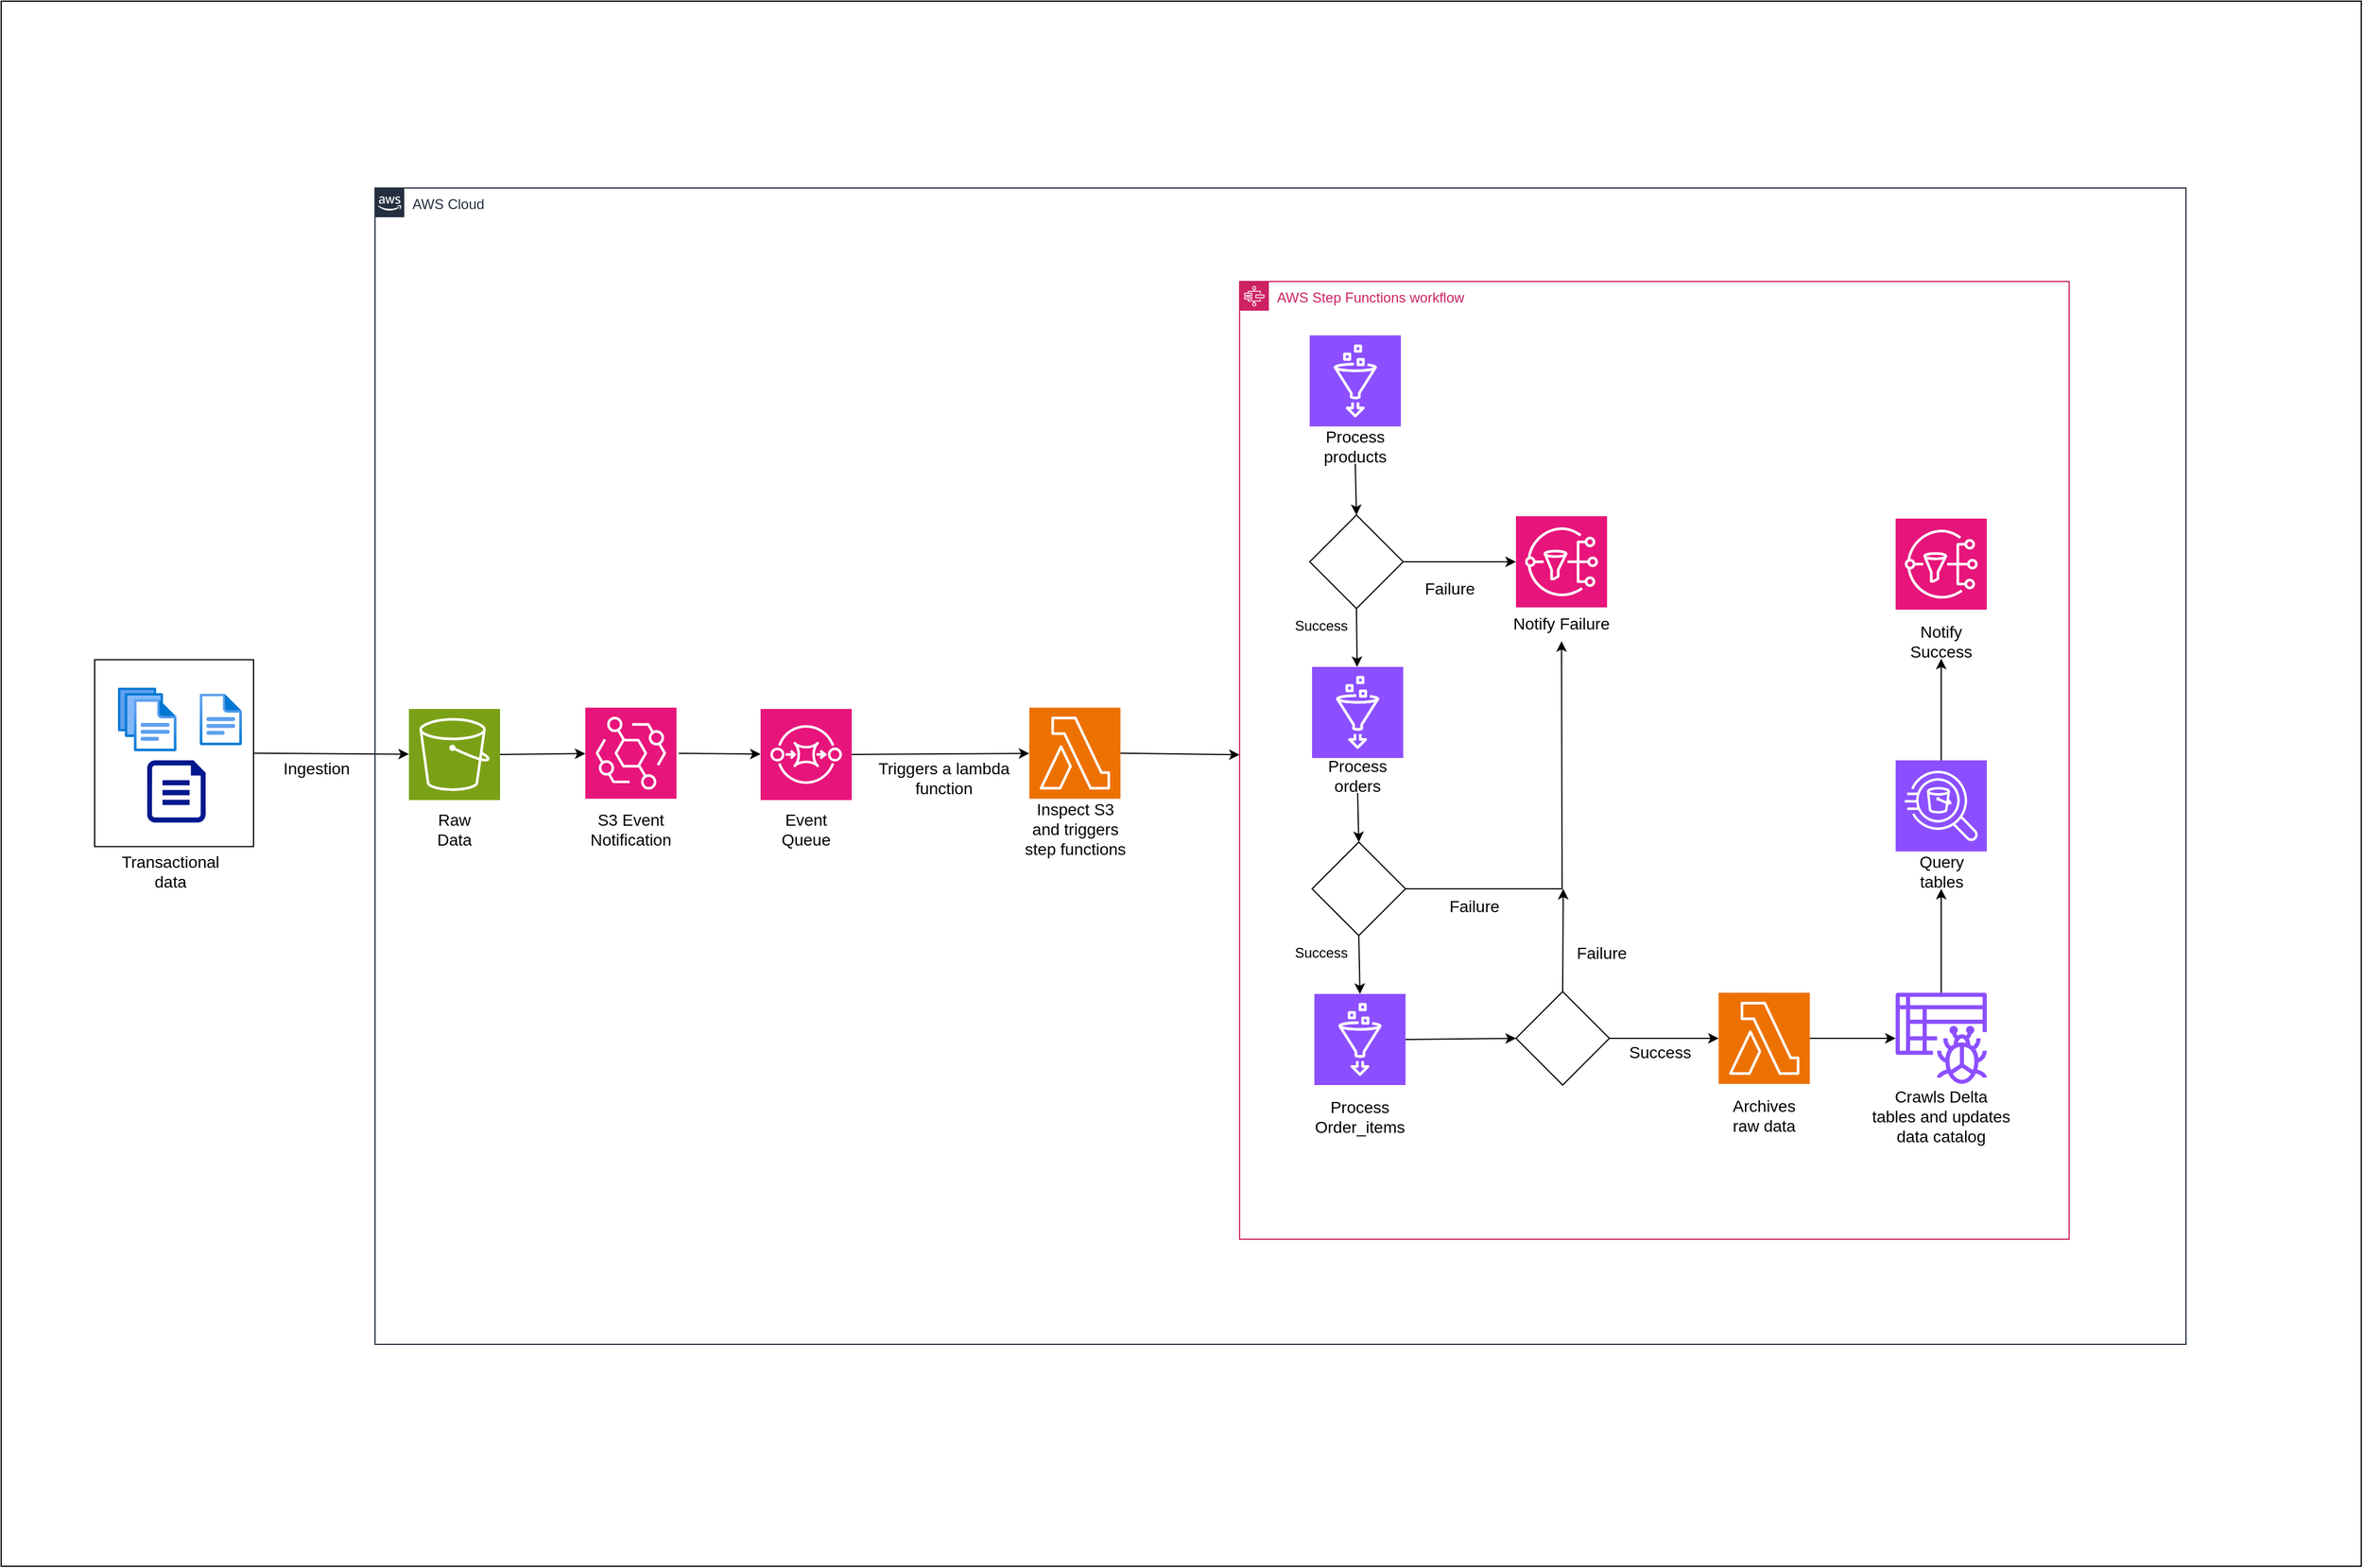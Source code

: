 <mxfile version="26.2.10">
  <diagram name="Page-1" id="5wKNP8aUFzijOuhM5lUm">
    <mxGraphModel dx="4161" dy="2815" grid="1" gridSize="10" guides="1" tooltips="1" connect="1" arrows="1" fold="1" page="1" pageScale="1" pageWidth="827" pageHeight="1169" math="0" shadow="0">
      <root>
        <mxCell id="0" />
        <mxCell id="1" parent="0" />
        <mxCell id="vCFODZUsmYFsD2zQnXCB-66" value="" style="rounded=0;whiteSpace=wrap;html=1;" vertex="1" parent="1">
          <mxGeometry x="-20" y="-300" width="2020" height="1340" as="geometry" />
        </mxCell>
        <mxCell id="vCFODZUsmYFsD2zQnXCB-4" value="" style="rounded=0;whiteSpace=wrap;html=1;" vertex="1" parent="1">
          <mxGeometry x="60" y="263.83" width="136" height="160" as="geometry" />
        </mxCell>
        <mxCell id="vCFODZUsmYFsD2zQnXCB-1" value="" style="image;aspect=fixed;html=1;points=[];align=center;fontSize=12;image=img/lib/azure2/general/Files.svg;" vertex="1" parent="1">
          <mxGeometry x="80" y="287.65" width="50" height="54.69" as="geometry" />
        </mxCell>
        <mxCell id="vCFODZUsmYFsD2zQnXCB-2" value="" style="image;aspect=fixed;html=1;points=[];align=center;fontSize=12;image=img/lib/azure2/general/File.svg;" vertex="1" parent="1">
          <mxGeometry x="150" y="292.82" width="36" height="44.36" as="geometry" />
        </mxCell>
        <mxCell id="vCFODZUsmYFsD2zQnXCB-3" value="" style="sketch=0;aspect=fixed;pointerEvents=1;shadow=0;dashed=0;html=1;strokeColor=none;labelPosition=center;verticalLabelPosition=bottom;verticalAlign=top;align=center;fillColor=#00188D;shape=mxgraph.azure.file" vertex="1" parent="1">
          <mxGeometry x="105" y="350" width="50" height="53.19" as="geometry" />
        </mxCell>
        <mxCell id="vCFODZUsmYFsD2zQnXCB-5" value="" style="endArrow=classic;html=1;rounded=0;exitX=1;exitY=0.5;exitDx=0;exitDy=0;" edge="1" parent="1" source="vCFODZUsmYFsD2zQnXCB-4" target="vCFODZUsmYFsD2zQnXCB-6">
          <mxGeometry width="50" height="50" relative="1" as="geometry">
            <mxPoint x="280" y="349" as="sourcePoint" />
            <mxPoint x="320" y="345" as="targetPoint" />
          </mxGeometry>
        </mxCell>
        <mxCell id="vCFODZUsmYFsD2zQnXCB-6" value="" style="sketch=0;points=[[0,0,0],[0.25,0,0],[0.5,0,0],[0.75,0,0],[1,0,0],[0,1,0],[0.25,1,0],[0.5,1,0],[0.75,1,0],[1,1,0],[0,0.25,0],[0,0.5,0],[0,0.75,0],[1,0.25,0],[1,0.5,0],[1,0.75,0]];outlineConnect=0;fontColor=#232F3E;fillColor=#7AA116;strokeColor=#ffffff;dashed=0;verticalLabelPosition=bottom;verticalAlign=top;align=center;html=1;fontSize=12;fontStyle=0;aspect=fixed;shape=mxgraph.aws4.resourceIcon;resIcon=mxgraph.aws4.s3;" vertex="1" parent="1">
          <mxGeometry x="329" y="306" width="78" height="78" as="geometry" />
        </mxCell>
        <mxCell id="vCFODZUsmYFsD2zQnXCB-7" value="&lt;font style=&quot;font-size: 14px;&quot;&gt;Transactional data&lt;/font&gt;" style="text;html=1;align=center;verticalAlign=middle;whiteSpace=wrap;rounded=0;" vertex="1" parent="1">
          <mxGeometry x="95" y="430" width="60" height="30" as="geometry" />
        </mxCell>
        <mxCell id="vCFODZUsmYFsD2zQnXCB-8" value="&lt;font style=&quot;font-size: 14px;&quot;&gt;Ingestion&lt;/font&gt;" style="text;html=1;align=center;verticalAlign=middle;whiteSpace=wrap;rounded=0;" vertex="1" parent="1">
          <mxGeometry x="220" y="342.34" width="60" height="30" as="geometry" />
        </mxCell>
        <mxCell id="vCFODZUsmYFsD2zQnXCB-9" value="&lt;font style=&quot;font-size: 14px;&quot;&gt;Raw Data&lt;/font&gt;" style="text;html=1;align=center;verticalAlign=middle;whiteSpace=wrap;rounded=0;" vertex="1" parent="1">
          <mxGeometry x="338" y="393.83" width="60" height="30" as="geometry" />
        </mxCell>
        <mxCell id="vCFODZUsmYFsD2zQnXCB-10" value="" style="endArrow=classic;html=1;rounded=0;exitX=1;exitY=0.5;exitDx=0;exitDy=0;exitPerimeter=0;" edge="1" parent="1" source="vCFODZUsmYFsD2zQnXCB-6" target="vCFODZUsmYFsD2zQnXCB-11">
          <mxGeometry width="50" height="50" relative="1" as="geometry">
            <mxPoint x="440" y="350" as="sourcePoint" />
            <mxPoint x="490" y="345" as="targetPoint" />
          </mxGeometry>
        </mxCell>
        <mxCell id="vCFODZUsmYFsD2zQnXCB-11" value="" style="sketch=0;points=[[0,0,0],[0.25,0,0],[0.5,0,0],[0.75,0,0],[1,0,0],[0,1,0],[0.25,1,0],[0.5,1,0],[0.75,1,0],[1,1,0],[0,0.25,0],[0,0.5,0],[0,0.75,0],[1,0.25,0],[1,0.5,0],[1,0.75,0]];outlineConnect=0;fontColor=#232F3E;fillColor=#E7157B;strokeColor=#ffffff;dashed=0;verticalLabelPosition=bottom;verticalAlign=top;align=center;html=1;fontSize=12;fontStyle=0;aspect=fixed;shape=mxgraph.aws4.resourceIcon;resIcon=mxgraph.aws4.eventbridge;" vertex="1" parent="1">
          <mxGeometry x="480" y="304.83" width="78" height="78" as="geometry" />
        </mxCell>
        <mxCell id="vCFODZUsmYFsD2zQnXCB-12" value="&lt;font style=&quot;font-size: 14px;&quot;&gt;S3 Event Notification&lt;/font&gt;" style="text;html=1;align=center;verticalAlign=middle;whiteSpace=wrap;rounded=0;" vertex="1" parent="1">
          <mxGeometry x="489" y="393.83" width="60" height="30" as="geometry" />
        </mxCell>
        <mxCell id="vCFODZUsmYFsD2zQnXCB-13" value="" style="endArrow=classic;html=1;rounded=0;" edge="1" parent="1" target="vCFODZUsmYFsD2zQnXCB-14">
          <mxGeometry width="50" height="50" relative="1" as="geometry">
            <mxPoint x="560" y="344" as="sourcePoint" />
            <mxPoint x="640" y="344" as="targetPoint" />
          </mxGeometry>
        </mxCell>
        <mxCell id="vCFODZUsmYFsD2zQnXCB-14" value="" style="sketch=0;points=[[0,0,0],[0.25,0,0],[0.5,0,0],[0.75,0,0],[1,0,0],[0,1,0],[0.25,1,0],[0.5,1,0],[0.75,1,0],[1,1,0],[0,0.25,0],[0,0.5,0],[0,0.75,0],[1,0.25,0],[1,0.5,0],[1,0.75,0]];outlineConnect=0;fontColor=#232F3E;fillColor=#E7157B;strokeColor=#ffffff;dashed=0;verticalLabelPosition=bottom;verticalAlign=top;align=center;html=1;fontSize=12;fontStyle=0;aspect=fixed;shape=mxgraph.aws4.resourceIcon;resIcon=mxgraph.aws4.sqs;" vertex="1" parent="1">
          <mxGeometry x="630" y="306" width="78" height="78" as="geometry" />
        </mxCell>
        <mxCell id="vCFODZUsmYFsD2zQnXCB-15" value="&lt;font style=&quot;font-size: 14px;&quot;&gt;Event Queue&lt;/font&gt;" style="text;html=1;align=center;verticalAlign=middle;whiteSpace=wrap;rounded=0;" vertex="1" parent="1">
          <mxGeometry x="639" y="393.83" width="60" height="30" as="geometry" />
        </mxCell>
        <mxCell id="vCFODZUsmYFsD2zQnXCB-16" value="" style="endArrow=classic;html=1;rounded=0;exitX=1;exitY=0.5;exitDx=0;exitDy=0;exitPerimeter=0;" edge="1" parent="1" source="vCFODZUsmYFsD2zQnXCB-14" target="vCFODZUsmYFsD2zQnXCB-17">
          <mxGeometry width="50" height="50" relative="1" as="geometry">
            <mxPoint x="810" y="368.83" as="sourcePoint" />
            <mxPoint x="780" y="345" as="targetPoint" />
          </mxGeometry>
        </mxCell>
        <mxCell id="vCFODZUsmYFsD2zQnXCB-17" value="" style="sketch=0;points=[[0,0,0],[0.25,0,0],[0.5,0,0],[0.75,0,0],[1,0,0],[0,1,0],[0.25,1,0],[0.5,1,0],[0.75,1,0],[1,1,0],[0,0.25,0],[0,0.5,0],[0,0.75,0],[1,0.25,0],[1,0.5,0],[1,0.75,0]];outlineConnect=0;fontColor=#232F3E;fillColor=#ED7100;strokeColor=#ffffff;dashed=0;verticalLabelPosition=bottom;verticalAlign=top;align=center;html=1;fontSize=12;fontStyle=0;aspect=fixed;shape=mxgraph.aws4.resourceIcon;resIcon=mxgraph.aws4.lambda;" vertex="1" parent="1">
          <mxGeometry x="860" y="304.83" width="78" height="78" as="geometry" />
        </mxCell>
        <mxCell id="vCFODZUsmYFsD2zQnXCB-18" value="&lt;font style=&quot;font-size: 14px;&quot;&gt;Inspect S3 and triggers step functions&lt;/font&gt;" style="text;html=1;align=center;verticalAlign=middle;whiteSpace=wrap;rounded=0;" vertex="1" parent="1">
          <mxGeometry x="853.5" y="393.83" width="91" height="30" as="geometry" />
        </mxCell>
        <mxCell id="vCFODZUsmYFsD2zQnXCB-19" value="&lt;font style=&quot;font-size: 14px;&quot;&gt;Triggers a lambda function&lt;/font&gt;" style="text;html=1;align=center;verticalAlign=middle;whiteSpace=wrap;rounded=0;" vertex="1" parent="1">
          <mxGeometry x="727" y="350" width="120" height="30" as="geometry" />
        </mxCell>
        <mxCell id="vCFODZUsmYFsD2zQnXCB-20" value="AWS Step Functions workflow" style="points=[[0,0],[0.25,0],[0.5,0],[0.75,0],[1,0],[1,0.25],[1,0.5],[1,0.75],[1,1],[0.75,1],[0.5,1],[0.25,1],[0,1],[0,0.75],[0,0.5],[0,0.25]];outlineConnect=0;gradientColor=none;html=1;whiteSpace=wrap;fontSize=12;fontStyle=0;container=1;pointerEvents=0;collapsible=0;recursiveResize=0;shape=mxgraph.aws4.group;grIcon=mxgraph.aws4.group_aws_step_functions_workflow;strokeColor=#CD2264;fillColor=none;verticalAlign=top;align=left;spacingLeft=30;fontColor=#CD2264;dashed=0;" vertex="1" parent="1">
          <mxGeometry x="1040" y="-60" width="710" height="820" as="geometry" />
        </mxCell>
        <mxCell id="vCFODZUsmYFsD2zQnXCB-22" value="" style="sketch=0;points=[[0,0,0],[0.25,0,0],[0.5,0,0],[0.75,0,0],[1,0,0],[0,1,0],[0.25,1,0],[0.5,1,0],[0.75,1,0],[1,1,0],[0,0.25,0],[0,0.5,0],[0,0.75,0],[1,0.25,0],[1,0.5,0],[1,0.75,0]];outlineConnect=0;fontColor=#232F3E;fillColor=#8C4FFF;strokeColor=#ffffff;dashed=0;verticalLabelPosition=bottom;verticalAlign=top;align=center;html=1;fontSize=12;fontStyle=0;aspect=fixed;shape=mxgraph.aws4.resourceIcon;resIcon=mxgraph.aws4.glue;" vertex="1" parent="vCFODZUsmYFsD2zQnXCB-20">
          <mxGeometry x="60" y="46.17" width="78" height="78" as="geometry" />
        </mxCell>
        <mxCell id="vCFODZUsmYFsD2zQnXCB-23" value="&lt;font style=&quot;font-size: 14px;&quot;&gt;Process products&lt;/font&gt;" style="text;html=1;align=center;verticalAlign=middle;whiteSpace=wrap;rounded=0;" vertex="1" parent="vCFODZUsmYFsD2zQnXCB-20">
          <mxGeometry x="69" y="126.17" width="60" height="30" as="geometry" />
        </mxCell>
        <mxCell id="vCFODZUsmYFsD2zQnXCB-24" value="" style="sketch=0;points=[[0,0,0],[0.25,0,0],[0.5,0,0],[0.75,0,0],[1,0,0],[0,1,0],[0.25,1,0],[0.5,1,0],[0.75,1,0],[1,1,0],[0,0.25,0],[0,0.5,0],[0,0.75,0],[1,0.25,0],[1,0.5,0],[1,0.75,0]];outlineConnect=0;fontColor=#232F3E;fillColor=#8C4FFF;strokeColor=#ffffff;dashed=0;verticalLabelPosition=bottom;verticalAlign=top;align=center;html=1;fontSize=12;fontStyle=0;aspect=fixed;shape=mxgraph.aws4.resourceIcon;resIcon=mxgraph.aws4.glue;" vertex="1" parent="vCFODZUsmYFsD2zQnXCB-20">
          <mxGeometry x="62" y="330" width="78" height="78" as="geometry" />
        </mxCell>
        <mxCell id="vCFODZUsmYFsD2zQnXCB-25" value="" style="sketch=0;points=[[0,0,0],[0.25,0,0],[0.5,0,0],[0.75,0,0],[1,0,0],[0,1,0],[0.25,1,0],[0.5,1,0],[0.75,1,0],[1,1,0],[0,0.25,0],[0,0.5,0],[0,0.75,0],[1,0.25,0],[1,0.5,0],[1,0.75,0]];outlineConnect=0;fontColor=#232F3E;fillColor=#8C4FFF;strokeColor=#ffffff;dashed=0;verticalLabelPosition=bottom;verticalAlign=top;align=center;html=1;fontSize=12;fontStyle=0;aspect=fixed;shape=mxgraph.aws4.resourceIcon;resIcon=mxgraph.aws4.glue;" vertex="1" parent="vCFODZUsmYFsD2zQnXCB-20">
          <mxGeometry x="64" y="610" width="78" height="78" as="geometry" />
        </mxCell>
        <mxCell id="vCFODZUsmYFsD2zQnXCB-26" value="&lt;font style=&quot;font-size: 14px;&quot;&gt;Process orders&lt;/font&gt;" style="text;html=1;align=center;verticalAlign=middle;whiteSpace=wrap;rounded=0;" vertex="1" parent="vCFODZUsmYFsD2zQnXCB-20">
          <mxGeometry x="71" y="408" width="60" height="30" as="geometry" />
        </mxCell>
        <mxCell id="vCFODZUsmYFsD2zQnXCB-27" value="&lt;font style=&quot;font-size: 14px;&quot;&gt;Process Order_items&lt;/font&gt;" style="text;html=1;align=center;verticalAlign=middle;whiteSpace=wrap;rounded=0;" vertex="1" parent="vCFODZUsmYFsD2zQnXCB-20">
          <mxGeometry x="73" y="700" width="60" height="30" as="geometry" />
        </mxCell>
        <mxCell id="vCFODZUsmYFsD2zQnXCB-28" value="" style="rhombus;whiteSpace=wrap;html=1;" vertex="1" parent="vCFODZUsmYFsD2zQnXCB-20">
          <mxGeometry x="60" y="200" width="80" height="80" as="geometry" />
        </mxCell>
        <mxCell id="vCFODZUsmYFsD2zQnXCB-29" value="" style="endArrow=classic;html=1;rounded=0;exitX=0.5;exitY=1;exitDx=0;exitDy=0;entryX=0.5;entryY=0;entryDx=0;entryDy=0;" edge="1" parent="vCFODZUsmYFsD2zQnXCB-20" source="vCFODZUsmYFsD2zQnXCB-23" target="vCFODZUsmYFsD2zQnXCB-28">
          <mxGeometry width="50" height="50" relative="1" as="geometry">
            <mxPoint x="191" y="174.17" as="sourcePoint" />
            <mxPoint x="241" y="124.17" as="targetPoint" />
          </mxGeometry>
        </mxCell>
        <mxCell id="vCFODZUsmYFsD2zQnXCB-30" value="" style="endArrow=classic;html=1;rounded=0;exitX=0.5;exitY=1;exitDx=0;exitDy=0;" edge="1" parent="vCFODZUsmYFsD2zQnXCB-20" source="vCFODZUsmYFsD2zQnXCB-28" target="vCFODZUsmYFsD2zQnXCB-24">
          <mxGeometry width="50" height="50" relative="1" as="geometry">
            <mxPoint x="160" y="300" as="sourcePoint" />
            <mxPoint x="160" y="364" as="targetPoint" />
          </mxGeometry>
        </mxCell>
        <mxCell id="vCFODZUsmYFsD2zQnXCB-31" value="Success" style="text;html=1;align=center;verticalAlign=middle;whiteSpace=wrap;rounded=0;" vertex="1" parent="vCFODZUsmYFsD2zQnXCB-20">
          <mxGeometry x="40" y="280" width="60" height="30" as="geometry" />
        </mxCell>
        <mxCell id="vCFODZUsmYFsD2zQnXCB-34" value="" style="sketch=0;points=[[0,0,0],[0.25,0,0],[0.5,0,0],[0.75,0,0],[1,0,0],[0,1,0],[0.25,1,0],[0.5,1,0],[0.75,1,0],[1,1,0],[0,0.25,0],[0,0.5,0],[0,0.75,0],[1,0.25,0],[1,0.5,0],[1,0.75,0]];outlineConnect=0;fontColor=#232F3E;fillColor=#E7157B;strokeColor=#ffffff;dashed=0;verticalLabelPosition=bottom;verticalAlign=top;align=center;html=1;fontSize=12;fontStyle=0;aspect=fixed;shape=mxgraph.aws4.resourceIcon;resIcon=mxgraph.aws4.sns;" vertex="1" parent="vCFODZUsmYFsD2zQnXCB-20">
          <mxGeometry x="236.5" y="201" width="78" height="78" as="geometry" />
        </mxCell>
        <mxCell id="vCFODZUsmYFsD2zQnXCB-33" value="" style="endArrow=classic;html=1;rounded=0;exitX=1;exitY=0.5;exitDx=0;exitDy=0;" edge="1" parent="vCFODZUsmYFsD2zQnXCB-20" source="vCFODZUsmYFsD2zQnXCB-28" target="vCFODZUsmYFsD2zQnXCB-34">
          <mxGeometry width="50" height="50" relative="1" as="geometry">
            <mxPoint x="191" y="270" as="sourcePoint" />
            <mxPoint x="241" y="220" as="targetPoint" />
          </mxGeometry>
        </mxCell>
        <mxCell id="vCFODZUsmYFsD2zQnXCB-35" value="&lt;font style=&quot;font-size: 14px;&quot;&gt;Notify Failure&lt;/font&gt;" style="text;html=1;align=center;verticalAlign=middle;whiteSpace=wrap;rounded=0;" vertex="1" parent="vCFODZUsmYFsD2zQnXCB-20">
          <mxGeometry x="230" y="278" width="91" height="30" as="geometry" />
        </mxCell>
        <mxCell id="vCFODZUsmYFsD2zQnXCB-36" value="&lt;font style=&quot;font-size: 14px;&quot;&gt;Failure&lt;/font&gt;" style="text;html=1;align=center;verticalAlign=middle;whiteSpace=wrap;rounded=0;" vertex="1" parent="vCFODZUsmYFsD2zQnXCB-20">
          <mxGeometry x="150" y="248" width="60" height="30" as="geometry" />
        </mxCell>
        <mxCell id="vCFODZUsmYFsD2zQnXCB-37" value="" style="rhombus;whiteSpace=wrap;html=1;" vertex="1" parent="vCFODZUsmYFsD2zQnXCB-20">
          <mxGeometry x="62" y="480" width="80" height="80" as="geometry" />
        </mxCell>
        <mxCell id="vCFODZUsmYFsD2zQnXCB-38" value="" style="endArrow=classic;html=1;rounded=0;exitX=0.5;exitY=1;exitDx=0;exitDy=0;entryX=0.5;entryY=0;entryDx=0;entryDy=0;" edge="1" parent="vCFODZUsmYFsD2zQnXCB-20" source="vCFODZUsmYFsD2zQnXCB-26" target="vCFODZUsmYFsD2zQnXCB-37">
          <mxGeometry width="50" height="50" relative="1" as="geometry">
            <mxPoint x="200" y="480" as="sourcePoint" />
            <mxPoint x="200" y="544" as="targetPoint" />
          </mxGeometry>
        </mxCell>
        <mxCell id="vCFODZUsmYFsD2zQnXCB-39" value="Success" style="text;html=1;align=center;verticalAlign=middle;whiteSpace=wrap;rounded=0;" vertex="1" parent="vCFODZUsmYFsD2zQnXCB-20">
          <mxGeometry x="40" y="560" width="60" height="30" as="geometry" />
        </mxCell>
        <mxCell id="vCFODZUsmYFsD2zQnXCB-40" value="" style="endArrow=classic;html=1;rounded=0;exitX=0.5;exitY=1;exitDx=0;exitDy=0;entryX=0.5;entryY=0;entryDx=0;entryDy=0;entryPerimeter=0;" edge="1" parent="vCFODZUsmYFsD2zQnXCB-20" source="vCFODZUsmYFsD2zQnXCB-37" target="vCFODZUsmYFsD2zQnXCB-25">
          <mxGeometry width="50" height="50" relative="1" as="geometry">
            <mxPoint x="89" y="690" as="sourcePoint" />
            <mxPoint x="90" y="770" as="targetPoint" />
          </mxGeometry>
        </mxCell>
        <mxCell id="vCFODZUsmYFsD2zQnXCB-41" value="" style="rhombus;whiteSpace=wrap;html=1;" vertex="1" parent="vCFODZUsmYFsD2zQnXCB-20">
          <mxGeometry x="236.5" y="608" width="80" height="80" as="geometry" />
        </mxCell>
        <mxCell id="vCFODZUsmYFsD2zQnXCB-42" value="" style="endArrow=classic;html=1;rounded=0;entryX=0;entryY=0.5;entryDx=0;entryDy=0;exitX=1;exitY=0.5;exitDx=0;exitDy=0;exitPerimeter=0;" edge="1" parent="vCFODZUsmYFsD2zQnXCB-20" source="vCFODZUsmYFsD2zQnXCB-25" target="vCFODZUsmYFsD2zQnXCB-41">
          <mxGeometry width="50" height="50" relative="1" as="geometry">
            <mxPoint x="112" y="570" as="sourcePoint" />
            <mxPoint x="113" y="620" as="targetPoint" />
          </mxGeometry>
        </mxCell>
        <mxCell id="vCFODZUsmYFsD2zQnXCB-43" value="" style="endArrow=classic;html=1;rounded=0;exitX=1;exitY=0.5;exitDx=0;exitDy=0;" edge="1" parent="vCFODZUsmYFsD2zQnXCB-20" source="vCFODZUsmYFsD2zQnXCB-37" target="vCFODZUsmYFsD2zQnXCB-35">
          <mxGeometry width="50" height="50" relative="1" as="geometry">
            <mxPoint x="150" y="440" as="sourcePoint" />
            <mxPoint x="200" y="390" as="targetPoint" />
            <Array as="points">
              <mxPoint x="276" y="520" />
            </Array>
          </mxGeometry>
        </mxCell>
        <mxCell id="vCFODZUsmYFsD2zQnXCB-44" value="&lt;font style=&quot;font-size: 14px;&quot;&gt;Failure&lt;/font&gt;" style="text;html=1;align=center;verticalAlign=middle;whiteSpace=wrap;rounded=0;" vertex="1" parent="vCFODZUsmYFsD2zQnXCB-20">
          <mxGeometry x="171" y="520" width="60" height="30" as="geometry" />
        </mxCell>
        <mxCell id="vCFODZUsmYFsD2zQnXCB-45" value="" style="endArrow=classic;html=1;rounded=0;exitX=0.5;exitY=0;exitDx=0;exitDy=0;" edge="1" parent="vCFODZUsmYFsD2zQnXCB-20" source="vCFODZUsmYFsD2zQnXCB-41">
          <mxGeometry width="50" height="50" relative="1" as="geometry">
            <mxPoint x="266.5" y="600" as="sourcePoint" />
            <mxPoint x="277" y="520" as="targetPoint" />
          </mxGeometry>
        </mxCell>
        <mxCell id="vCFODZUsmYFsD2zQnXCB-46" value="&lt;font style=&quot;font-size: 14px;&quot;&gt;Success&lt;/font&gt;" style="text;html=1;align=center;verticalAlign=middle;whiteSpace=wrap;rounded=0;" vertex="1" parent="vCFODZUsmYFsD2zQnXCB-20">
          <mxGeometry x="330" y="645" width="60" height="30" as="geometry" />
        </mxCell>
        <mxCell id="vCFODZUsmYFsD2zQnXCB-47" value="&lt;font style=&quot;font-size: 14px;&quot;&gt;Failure&lt;/font&gt;" style="text;html=1;align=center;verticalAlign=middle;whiteSpace=wrap;rounded=0;" vertex="1" parent="vCFODZUsmYFsD2zQnXCB-20">
          <mxGeometry x="280" y="560" width="60" height="30" as="geometry" />
        </mxCell>
        <mxCell id="vCFODZUsmYFsD2zQnXCB-48" value="" style="endArrow=classic;html=1;rounded=0;exitX=1;exitY=0.5;exitDx=0;exitDy=0;entryX=0;entryY=0.5;entryDx=0;entryDy=0;entryPerimeter=0;" edge="1" parent="vCFODZUsmYFsD2zQnXCB-20" source="vCFODZUsmYFsD2zQnXCB-41" target="vCFODZUsmYFsD2zQnXCB-60">
          <mxGeometry width="50" height="50" relative="1" as="geometry">
            <mxPoint x="330.0" y="644.04" as="sourcePoint" />
            <mxPoint x="420" y="648" as="targetPoint" />
          </mxGeometry>
        </mxCell>
        <mxCell id="vCFODZUsmYFsD2zQnXCB-49" value="" style="sketch=0;outlineConnect=0;fontColor=#232F3E;gradientColor=none;fillColor=#8C4FFF;strokeColor=none;dashed=0;verticalLabelPosition=bottom;verticalAlign=top;align=center;html=1;fontSize=12;fontStyle=0;aspect=fixed;pointerEvents=1;shape=mxgraph.aws4.glue_crawlers;" vertex="1" parent="vCFODZUsmYFsD2zQnXCB-20">
          <mxGeometry x="561.5" y="609" width="78" height="78" as="geometry" />
        </mxCell>
        <mxCell id="vCFODZUsmYFsD2zQnXCB-56" value="" style="edgeStyle=orthogonalEdgeStyle;rounded=0;orthogonalLoop=1;jettySize=auto;html=1;entryX=0.5;entryY=1;entryDx=0;entryDy=0;" edge="1" parent="vCFODZUsmYFsD2zQnXCB-20" source="vCFODZUsmYFsD2zQnXCB-50" target="vCFODZUsmYFsD2zQnXCB-58">
          <mxGeometry relative="1" as="geometry">
            <mxPoint x="600.5" y="321" as="targetPoint" />
          </mxGeometry>
        </mxCell>
        <mxCell id="vCFODZUsmYFsD2zQnXCB-50" value="" style="sketch=0;points=[[0,0,0],[0.25,0,0],[0.5,0,0],[0.75,0,0],[1,0,0],[0,1,0],[0.25,1,0],[0.5,1,0],[0.75,1,0],[1,1,0],[0,0.25,0],[0,0.5,0],[0,0.75,0],[1,0.25,0],[1,0.5,0],[1,0.75,0]];outlineConnect=0;fontColor=#232F3E;fillColor=#8C4FFF;strokeColor=#ffffff;dashed=0;verticalLabelPosition=bottom;verticalAlign=top;align=center;html=1;fontSize=12;fontStyle=0;aspect=fixed;shape=mxgraph.aws4.resourceIcon;resIcon=mxgraph.aws4.athena;" vertex="1" parent="vCFODZUsmYFsD2zQnXCB-20">
          <mxGeometry x="561.5" y="410" width="78" height="78" as="geometry" />
        </mxCell>
        <mxCell id="vCFODZUsmYFsD2zQnXCB-51" value="" style="endArrow=classic;html=1;rounded=0;entryX=0.5;entryY=1;entryDx=0;entryDy=0;" edge="1" parent="vCFODZUsmYFsD2zQnXCB-20" source="vCFODZUsmYFsD2zQnXCB-49" target="vCFODZUsmYFsD2zQnXCB-54">
          <mxGeometry width="50" height="50" relative="1" as="geometry">
            <mxPoint x="554" y="545" as="sourcePoint" />
            <mxPoint x="600" y="490" as="targetPoint" />
          </mxGeometry>
        </mxCell>
        <mxCell id="vCFODZUsmYFsD2zQnXCB-52" value="&lt;font style=&quot;font-size: 14px;&quot;&gt;Crawls Delta tables and updates data catalog&lt;/font&gt;" style="text;html=1;align=center;verticalAlign=middle;whiteSpace=wrap;rounded=0;" vertex="1" parent="vCFODZUsmYFsD2zQnXCB-20">
          <mxGeometry x="540" y="700" width="121" height="30" as="geometry" />
        </mxCell>
        <mxCell id="vCFODZUsmYFsD2zQnXCB-54" value="&lt;font style=&quot;font-size: 14px;&quot;&gt;Query tables&lt;/font&gt;" style="text;html=1;align=center;verticalAlign=middle;whiteSpace=wrap;rounded=0;" vertex="1" parent="vCFODZUsmYFsD2zQnXCB-20">
          <mxGeometry x="570.5" y="490" width="60" height="30" as="geometry" />
        </mxCell>
        <mxCell id="vCFODZUsmYFsD2zQnXCB-57" value="" style="sketch=0;points=[[0,0,0],[0.25,0,0],[0.5,0,0],[0.75,0,0],[1,0,0],[0,1,0],[0.25,1,0],[0.5,1,0],[0.75,1,0],[1,1,0],[0,0.25,0],[0,0.5,0],[0,0.75,0],[1,0.25,0],[1,0.5,0],[1,0.75,0]];outlineConnect=0;fontColor=#232F3E;fillColor=#E7157B;strokeColor=#ffffff;dashed=0;verticalLabelPosition=bottom;verticalAlign=top;align=center;html=1;fontSize=12;fontStyle=0;aspect=fixed;shape=mxgraph.aws4.resourceIcon;resIcon=mxgraph.aws4.sns;" vertex="1" parent="vCFODZUsmYFsD2zQnXCB-20">
          <mxGeometry x="561.5" y="203" width="78" height="78" as="geometry" />
        </mxCell>
        <mxCell id="vCFODZUsmYFsD2zQnXCB-58" value="&lt;font style=&quot;font-size: 14px;&quot;&gt;Notify Success&lt;/font&gt;" style="text;html=1;align=center;verticalAlign=middle;whiteSpace=wrap;rounded=0;" vertex="1" parent="vCFODZUsmYFsD2zQnXCB-20">
          <mxGeometry x="565.25" y="293" width="70.5" height="30" as="geometry" />
        </mxCell>
        <mxCell id="vCFODZUsmYFsD2zQnXCB-60" value="" style="sketch=0;points=[[0,0,0],[0.25,0,0],[0.5,0,0],[0.75,0,0],[1,0,0],[0,1,0],[0.25,1,0],[0.5,1,0],[0.75,1,0],[1,1,0],[0,0.25,0],[0,0.5,0],[0,0.75,0],[1,0.25,0],[1,0.5,0],[1,0.75,0]];outlineConnect=0;fontColor=#232F3E;fillColor=#ED7100;strokeColor=#ffffff;dashed=0;verticalLabelPosition=bottom;verticalAlign=top;align=center;html=1;fontSize=12;fontStyle=0;aspect=fixed;shape=mxgraph.aws4.resourceIcon;resIcon=mxgraph.aws4.lambda;" vertex="1" parent="vCFODZUsmYFsD2zQnXCB-20">
          <mxGeometry x="410" y="609" width="78" height="78" as="geometry" />
        </mxCell>
        <mxCell id="vCFODZUsmYFsD2zQnXCB-61" value="&lt;font style=&quot;font-size: 14px;&quot;&gt;Archives raw data&lt;/font&gt;" style="text;html=1;align=center;verticalAlign=middle;whiteSpace=wrap;rounded=0;" vertex="1" parent="vCFODZUsmYFsD2zQnXCB-20">
          <mxGeometry x="419" y="699" width="60" height="30" as="geometry" />
        </mxCell>
        <mxCell id="vCFODZUsmYFsD2zQnXCB-63" value="" style="endArrow=classic;html=1;rounded=0;exitX=1;exitY=0.5;exitDx=0;exitDy=0;exitPerimeter=0;" edge="1" parent="vCFODZUsmYFsD2zQnXCB-20" source="vCFODZUsmYFsD2zQnXCB-60" target="vCFODZUsmYFsD2zQnXCB-49">
          <mxGeometry width="50" height="50" relative="1" as="geometry">
            <mxPoint x="545.5" y="648.41" as="sourcePoint" />
            <mxPoint x="640.5" y="647.41" as="targetPoint" />
          </mxGeometry>
        </mxCell>
        <mxCell id="vCFODZUsmYFsD2zQnXCB-21" value="" style="endArrow=classic;html=1;rounded=0;exitX=1;exitY=0.5;exitDx=0;exitDy=0;exitPerimeter=0;" edge="1" parent="1" source="vCFODZUsmYFsD2zQnXCB-17" target="vCFODZUsmYFsD2zQnXCB-20">
          <mxGeometry width="50" height="50" relative="1" as="geometry">
            <mxPoint x="960" y="360" as="sourcePoint" />
            <mxPoint x="1020" y="310" as="targetPoint" />
          </mxGeometry>
        </mxCell>
        <mxCell id="vCFODZUsmYFsD2zQnXCB-64" value="AWS Cloud" style="points=[[0,0],[0.25,0],[0.5,0],[0.75,0],[1,0],[1,0.25],[1,0.5],[1,0.75],[1,1],[0.75,1],[0.5,1],[0.25,1],[0,1],[0,0.75],[0,0.5],[0,0.25]];outlineConnect=0;gradientColor=none;html=1;whiteSpace=wrap;fontSize=12;fontStyle=0;container=1;pointerEvents=0;collapsible=0;recursiveResize=0;shape=mxgraph.aws4.group;grIcon=mxgraph.aws4.group_aws_cloud_alt;strokeColor=#232F3E;fillColor=none;verticalAlign=top;align=left;spacingLeft=30;fontColor=#232F3E;dashed=0;" vertex="1" parent="1">
          <mxGeometry x="300" y="-140" width="1550" height="990" as="geometry" />
        </mxCell>
      </root>
    </mxGraphModel>
  </diagram>
</mxfile>
